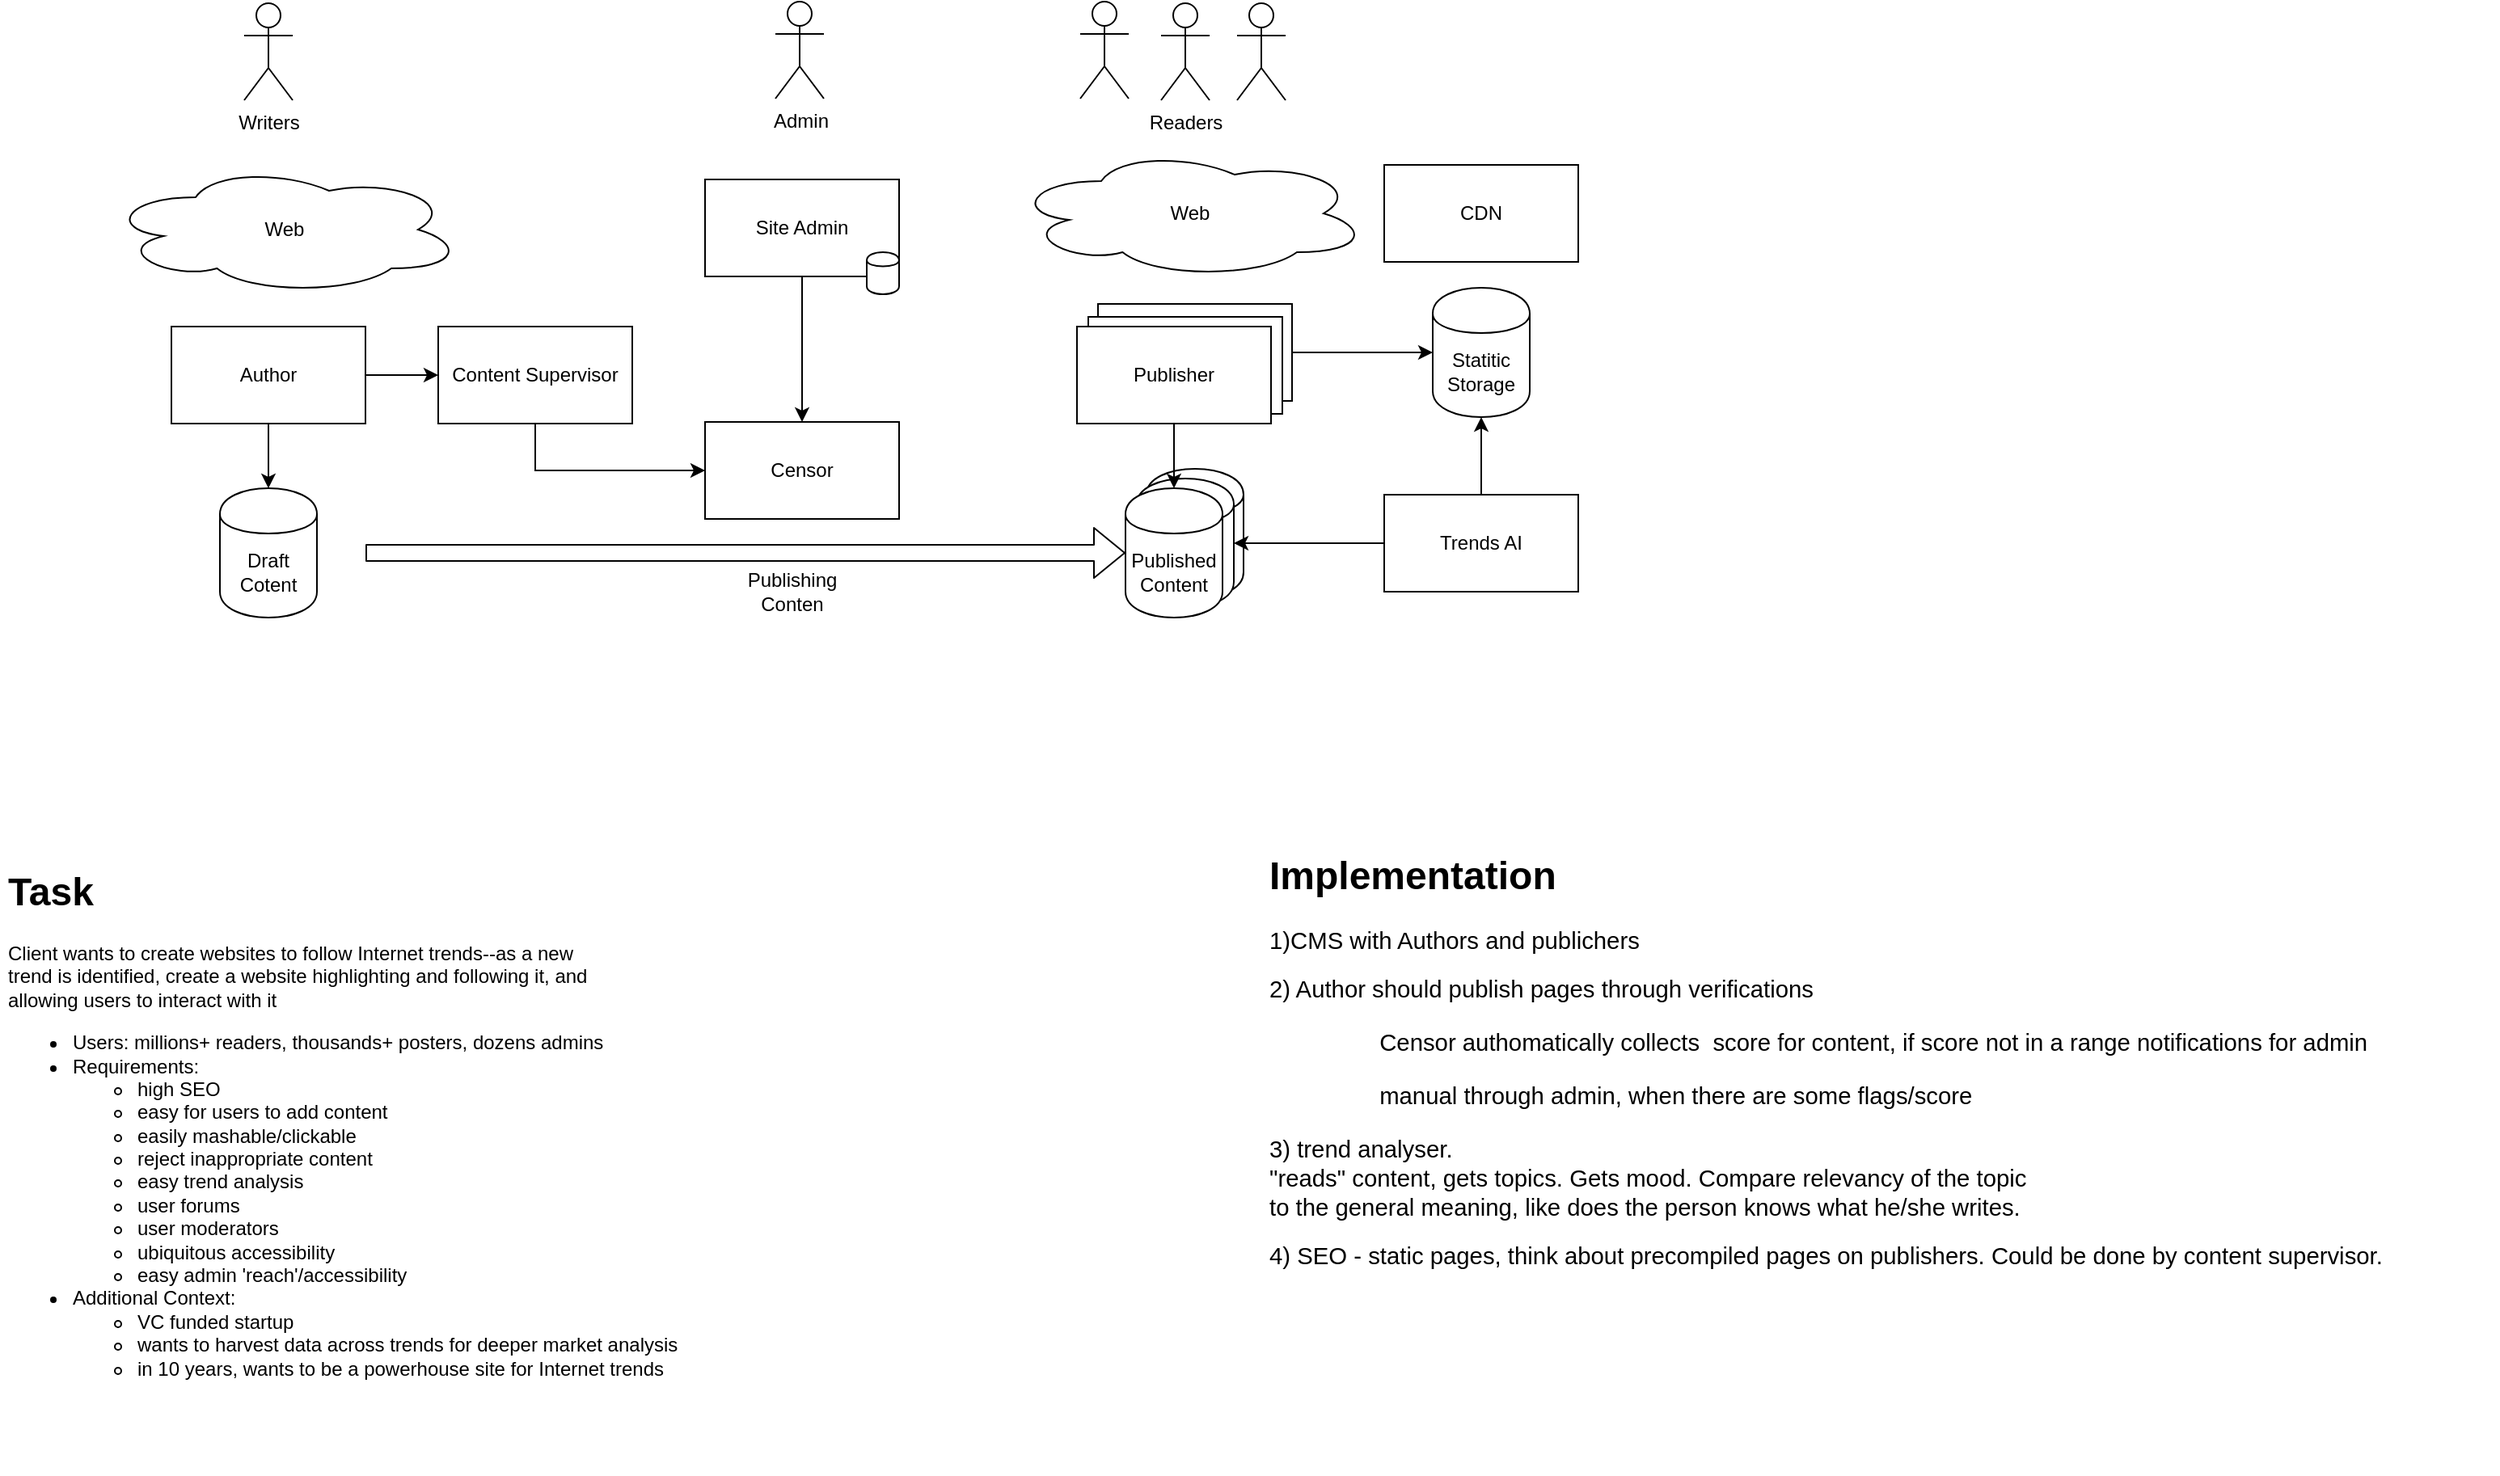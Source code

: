 <mxfile version="11.1.2" type="github"><diagram id="O8m-T_pSWnzpydSP8y3P" name="Page-1"><mxGraphModel dx="1355" dy="755" grid="1" gridSize="10" guides="1" tooltips="1" connect="1" arrows="1" fold="1" page="1" pageScale="1" pageWidth="850" pageHeight="1100" math="0" shadow="0"><root><mxCell id="0"/><mxCell id="1" parent="0"/><mxCell id="gtxhpOZGPuRleCIESJTH-36" style="edgeStyle=orthogonalEdgeStyle;rounded=0;orthogonalLoop=1;jettySize=auto;html=1;exitX=1;exitY=0.5;exitDx=0;exitDy=0;" parent="1" source="gtxhpOZGPuRleCIESJTH-18" target="gtxhpOZGPuRleCIESJTH-35" edge="1"><mxGeometry relative="1" as="geometry"/></mxCell><mxCell id="gtxhpOZGPuRleCIESJTH-18" value="Publisher" style="rounded=0;whiteSpace=wrap;html=1;" parent="1" vertex="1"><mxGeometry x="703" y="196" width="120" height="60" as="geometry"/></mxCell><mxCell id="gtxhpOZGPuRleCIESJTH-15" value="Publisher" style="rounded=0;whiteSpace=wrap;html=1;" parent="1" vertex="1"><mxGeometry x="697" y="204" width="120" height="60" as="geometry"/></mxCell><mxCell id="gtxhpOZGPuRleCIESJTH-17" value="" style="shape=cylinder;whiteSpace=wrap;html=1;boundedLbl=1;backgroundOutline=1;" parent="1" vertex="1"><mxGeometry x="733" y="298" width="60" height="80" as="geometry"/></mxCell><mxCell id="gtxhpOZGPuRleCIESJTH-16" value="" style="shape=cylinder;whiteSpace=wrap;html=1;boundedLbl=1;backgroundOutline=1;" parent="1" vertex="1"><mxGeometry x="727" y="304" width="60" height="80" as="geometry"/></mxCell><mxCell id="gtxhpOZGPuRleCIESJTH-8" style="edgeStyle=orthogonalEdgeStyle;rounded=0;orthogonalLoop=1;jettySize=auto;html=1;exitX=0.5;exitY=1;exitDx=0;exitDy=0;entryX=0.5;entryY=0;entryDx=0;entryDy=0;" parent="1" source="gtxhpOZGPuRleCIESJTH-1" target="gtxhpOZGPuRleCIESJTH-2" edge="1"><mxGeometry relative="1" as="geometry"/></mxCell><mxCell id="gtxhpOZGPuRleCIESJTH-31" style="edgeStyle=orthogonalEdgeStyle;rounded=0;orthogonalLoop=1;jettySize=auto;html=1;exitX=1;exitY=0.5;exitDx=0;exitDy=0;" parent="1" source="gtxhpOZGPuRleCIESJTH-1" target="gtxhpOZGPuRleCIESJTH-30" edge="1"><mxGeometry relative="1" as="geometry"/></mxCell><mxCell id="gtxhpOZGPuRleCIESJTH-1" value="Author" style="rounded=0;whiteSpace=wrap;html=1;" parent="1" vertex="1"><mxGeometry x="130" y="210" width="120" height="60" as="geometry"/></mxCell><mxCell id="gtxhpOZGPuRleCIESJTH-2" value="Draft Cotent" style="shape=cylinder;whiteSpace=wrap;html=1;boundedLbl=1;backgroundOutline=1;" parent="1" vertex="1"><mxGeometry x="160" y="310" width="60" height="80" as="geometry"/></mxCell><mxCell id="gtxhpOZGPuRleCIESJTH-9" style="edgeStyle=orthogonalEdgeStyle;rounded=0;orthogonalLoop=1;jettySize=auto;html=1;exitX=0.5;exitY=1;exitDx=0;exitDy=0;entryX=0.5;entryY=0;entryDx=0;entryDy=0;" parent="1" source="gtxhpOZGPuRleCIESJTH-3" target="gtxhpOZGPuRleCIESJTH-6" edge="1"><mxGeometry relative="1" as="geometry"/></mxCell><mxCell id="gtxhpOZGPuRleCIESJTH-3" value="Publisher" style="rounded=0;whiteSpace=wrap;html=1;" parent="1" vertex="1"><mxGeometry x="690" y="210" width="120" height="60" as="geometry"/></mxCell><mxCell id="gtxhpOZGPuRleCIESJTH-4" value="Censor" style="rounded=0;whiteSpace=wrap;html=1;" parent="1" vertex="1"><mxGeometry x="460" y="269" width="120" height="60" as="geometry"/></mxCell><mxCell id="gtxhpOZGPuRleCIESJTH-5" value="Readers" style="shape=umlActor;verticalLabelPosition=bottom;labelBackgroundColor=#ffffff;verticalAlign=top;html=1;outlineConnect=0;" parent="1" vertex="1"><mxGeometry x="742" y="10" width="30" height="60" as="geometry"/></mxCell><mxCell id="gtxhpOZGPuRleCIESJTH-6" value="Published Content" style="shape=cylinder;whiteSpace=wrap;html=1;boundedLbl=1;backgroundOutline=1;" parent="1" vertex="1"><mxGeometry x="720" y="310" width="60" height="80" as="geometry"/></mxCell><mxCell id="gtxhpOZGPuRleCIESJTH-11" value="" style="shape=flexArrow;endArrow=classic;html=1;entryX=0;entryY=0.5;entryDx=0;entryDy=0;" parent="1" target="gtxhpOZGPuRleCIESJTH-6" edge="1"><mxGeometry width="50" height="50" relative="1" as="geometry"><mxPoint x="250" y="350" as="sourcePoint"/><mxPoint x="505" y="349" as="targetPoint"/></mxGeometry></mxCell><mxCell id="gtxhpOZGPuRleCIESJTH-12" value="&lt;div align=&quot;center&quot;&gt;Publishing&lt;/div&gt;&lt;div align=&quot;center&quot;&gt;Conten&lt;br&gt;&lt;/div&gt;" style="text;html=1;strokeColor=none;fillColor=none;align=center;verticalAlign=middle;whiteSpace=wrap;rounded=0;" parent="1" vertex="1"><mxGeometry x="493.5" y="364" width="40" height="20" as="geometry"/></mxCell><mxCell id="gtxhpOZGPuRleCIESJTH-19" value="CDN" style="rounded=0;whiteSpace=wrap;html=1;" parent="1" vertex="1"><mxGeometry x="880" y="110" width="120" height="60" as="geometry"/></mxCell><mxCell id="gtxhpOZGPuRleCIESJTH-20" value="Web" style="ellipse;shape=cloud;whiteSpace=wrap;html=1;" parent="1" vertex="1"><mxGeometry x="650" y="100" width="220" height="80" as="geometry"/></mxCell><mxCell id="gtxhpOZGPuRleCIESJTH-21" value="Writers" style="shape=umlActor;verticalLabelPosition=bottom;labelBackgroundColor=#ffffff;verticalAlign=top;html=1;outlineConnect=0;" parent="1" vertex="1"><mxGeometry x="175" y="10" width="30" height="60" as="geometry"/></mxCell><mxCell id="gtxhpOZGPuRleCIESJTH-22" value="Web" style="ellipse;shape=cloud;whiteSpace=wrap;html=1;" parent="1" vertex="1"><mxGeometry x="90" y="110" width="220" height="80" as="geometry"/></mxCell><mxCell id="gtxhpOZGPuRleCIESJTH-25" style="edgeStyle=orthogonalEdgeStyle;rounded=0;orthogonalLoop=1;jettySize=auto;html=1;exitX=0.5;exitY=1;exitDx=0;exitDy=0;entryX=0.5;entryY=0;entryDx=0;entryDy=0;" parent="1" source="gtxhpOZGPuRleCIESJTH-23" target="gtxhpOZGPuRleCIESJTH-4" edge="1"><mxGeometry relative="1" as="geometry"/></mxCell><mxCell id="gtxhpOZGPuRleCIESJTH-23" value="Site Admin" style="rounded=0;whiteSpace=wrap;html=1;" parent="1" vertex="1"><mxGeometry x="460" y="119" width="120" height="60" as="geometry"/></mxCell><mxCell id="gtxhpOZGPuRleCIESJTH-24" value="Admin" style="shape=umlActor;verticalLabelPosition=bottom;labelBackgroundColor=#ffffff;verticalAlign=top;html=1;outlineConnect=0;" parent="1" vertex="1"><mxGeometry x="503.5" y="9" width="30" height="60" as="geometry"/></mxCell><mxCell id="gtxhpOZGPuRleCIESJTH-26" value="" style="shape=umlActor;verticalLabelPosition=bottom;labelBackgroundColor=#ffffff;verticalAlign=top;html=1;outlineConnect=0;" parent="1" vertex="1"><mxGeometry x="789" y="10" width="30" height="60" as="geometry"/></mxCell><mxCell id="gtxhpOZGPuRleCIESJTH-27" value="" style="shape=umlActor;verticalLabelPosition=bottom;labelBackgroundColor=#ffffff;verticalAlign=top;html=1;outlineConnect=0;" parent="1" vertex="1"><mxGeometry x="692" y="9" width="30" height="60" as="geometry"/></mxCell><mxCell id="gtxhpOZGPuRleCIESJTH-33" style="edgeStyle=orthogonalEdgeStyle;rounded=0;orthogonalLoop=1;jettySize=auto;html=1;entryX=1;entryY=0.5;entryDx=0;entryDy=0;exitX=0;exitY=0.5;exitDx=0;exitDy=0;" parent="1" source="gtxhpOZGPuRleCIESJTH-29" target="gtxhpOZGPuRleCIESJTH-16" edge="1"><mxGeometry relative="1" as="geometry"><mxPoint x="860" y="350" as="sourcePoint"/><Array as="points"><mxPoint x="870" y="344"/><mxPoint x="870" y="344"/></Array></mxGeometry></mxCell><mxCell id="gtxhpOZGPuRleCIESJTH-37" style="edgeStyle=orthogonalEdgeStyle;rounded=0;orthogonalLoop=1;jettySize=auto;html=1;exitX=0.5;exitY=0;exitDx=0;exitDy=0;entryX=0.5;entryY=1;entryDx=0;entryDy=0;" parent="1" source="gtxhpOZGPuRleCIESJTH-29" target="gtxhpOZGPuRleCIESJTH-35" edge="1"><mxGeometry relative="1" as="geometry"/></mxCell><mxCell id="gtxhpOZGPuRleCIESJTH-29" value="Trends AI" style="rounded=0;whiteSpace=wrap;html=1;" parent="1" vertex="1"><mxGeometry x="880" y="314" width="120" height="60" as="geometry"/></mxCell><mxCell id="gtxhpOZGPuRleCIESJTH-32" style="edgeStyle=orthogonalEdgeStyle;rounded=0;orthogonalLoop=1;jettySize=auto;html=1;exitX=0.5;exitY=1;exitDx=0;exitDy=0;entryX=0;entryY=0.5;entryDx=0;entryDy=0;" parent="1" source="gtxhpOZGPuRleCIESJTH-30" target="gtxhpOZGPuRleCIESJTH-4" edge="1"><mxGeometry relative="1" as="geometry"/></mxCell><mxCell id="gtxhpOZGPuRleCIESJTH-30" value="Content Supervisor" style="rounded=0;whiteSpace=wrap;html=1;" parent="1" vertex="1"><mxGeometry x="295" y="210" width="120" height="60" as="geometry"/></mxCell><mxCell id="gtxhpOZGPuRleCIESJTH-35" value="Statitic Storage" style="shape=cylinder;whiteSpace=wrap;html=1;boundedLbl=1;backgroundOutline=1;" parent="1" vertex="1"><mxGeometry x="910" y="186" width="60" height="80" as="geometry"/></mxCell><mxCell id="86sAWyKUL-z4UjvyPnvu-1" value="&lt;h1&gt;Implementation&lt;/h1&gt;&lt;div class=&quot;OutlineElement Ltr SCXO208696975 BCX2&quot; style=&quot;margin-left: 0px ; direction: ltr&quot;&gt;&lt;p class=&quot;Paragraph SCXO208696975 BCX2&quot; style=&quot;font-weight: normal ; font-style: normal ; vertical-align: baseline ; background-color: transparent ; text-align: left&quot; lang=&quot;EN-US&quot;&gt;&lt;span style=&quot;font-size: 11pt ; font-family: &amp;#34;calibri&amp;#34; , &amp;#34;calibri_msfontservice&amp;#34; , sans-serif ; line-height: 18px&quot; class=&quot;TextRun SCXO208696975 BCX2&quot; lang=&quot;EN-US&quot;&gt;&lt;span class=&quot;NormalTextRun SCXO208696975 BCX2&quot; style=&quot;background-color: inherit&quot;&gt;1)CMS with Authors and &lt;/span&gt;&lt;span class=&quot;SpellingError SCXO208696975 BCX2&quot; style=&quot;background-color: inherit&quot;&gt;publichers&lt;/span&gt;&lt;/span&gt;&lt;span class=&quot;EOP SCXO208696975 BCX2&quot; style=&quot;font-size: 11pt ; line-height: 18px ; font-family: &amp;#34;calibri&amp;#34; , &amp;#34;calibri_msfontservice&amp;#34; , sans-serif&quot;&gt;&amp;nbsp;&lt;/span&gt;&lt;/p&gt;&lt;/div&gt;&lt;div class=&quot;OutlineElement Ltr SCXO208696975 BCX2&quot; style=&quot;margin-left: 0px ; direction: ltr&quot;&gt;&lt;p class=&quot;Paragraph SCXO208696975 BCX2&quot; style=&quot;font-weight: normal ; font-style: normal ; vertical-align: baseline ; background-color: transparent ; text-align: left&quot; lang=&quot;EN-US&quot;&gt;&lt;span style=&quot;font-size: 11pt ; font-family: &amp;#34;calibri&amp;#34; , &amp;#34;calibri_msfontservice&amp;#34; , sans-serif ; line-height: 18px&quot; class=&quot;TextRun SCXO208696975 BCX2&quot; lang=&quot;EN-US&quot;&gt;&lt;span class=&quot;NormalTextRun SCXO208696975 BCX2&quot; style=&quot;background-color: inherit&quot;&gt;2) Author should publish pages through verifications&lt;/span&gt;&lt;/span&gt;&lt;span class=&quot;EOP SCXO208696975 BCX2&quot; style=&quot;font-size: 11pt ; line-height: 18px ; font-family: &amp;#34;calibri&amp;#34; , &amp;#34;calibri_msfontservice&amp;#34; , sans-serif&quot;&gt;&amp;nbsp;&lt;/span&gt;&lt;/p&gt;&lt;ul class=&quot;BulletListStyle1 SCXO208696975 BCX2&quot;&gt;&lt;li style=&quot;display: block ; margin-left: 24px ; font-size: 11pt ; font-family: &amp;#34;calibri&amp;#34; , sans-serif ; vertical-align: baseline ; direction: ltr&quot; class=&quot;OutlineElement Ltr SCXO208696975 BCX2&quot;&gt;&lt;p class=&quot;Paragraph SCXO208696975 BCX2&quot; style=&quot;font-weight: normal ; font-style: normal ; vertical-align: baseline ; background-color: transparent ; text-align: left&quot; lang=&quot;EN-US&quot;&gt;&lt;span style=&quot;font-size: 11pt ; font-family: &amp;#34;calibri&amp;#34; , &amp;#34;calibri_msfontservice&amp;#34; , sans-serif ; line-height: 18px&quot; class=&quot;TextRun SCXO208696975 BCX2&quot; lang=&quot;EN-US&quot;&gt;&lt;span class=&quot;NormalTextRun SCXO208696975 BCX2&quot; style=&quot;background-color: inherit&quot;&gt;&amp;nbsp;&lt;/span&gt;&lt;span class=&quot;SpellingError SCXO208696975 BCX2&quot; style=&quot;background-color: inherit&quot;&gt;Censor authomatic&lt;/span&gt;&lt;span class=&quot;NormalTextRun SCXO208696975 BCX2&quot; style=&quot;background-color: inherit&quot;&gt;ally &lt;/span&gt;&lt;/span&gt;&lt;span style=&quot;font-size: 11pt ; font-family: &amp;#34;calibri&amp;#34; , &amp;#34;calibri_msfontservice&amp;#34; , sans-serif ; line-height: 18px&quot; class=&quot;TextRun SCXO208696975 BCX2&quot; lang=&quot;EN-US&quot;&gt;&lt;span class=&quot;NormalTextRun SCXO208696975 BCX2&quot; style=&quot;background-color: inherit&quot;&gt;&lt;span style=&quot;font-size: 11pt ; font-family: &amp;#34;calibri&amp;#34; , &amp;#34;calibri_msfontservice&amp;#34; , sans-serif ; line-height: 18px&quot; class=&quot;TextRun SCXO208696975 BCX2&quot; lang=&quot;EN-US&quot;&gt;&lt;span class=&quot;SpellingError SCXO208696975 BCX2&quot; style=&quot;background-color: inherit&quot;&gt;collects&amp;nbsp; &lt;/span&gt;&lt;/span&gt;score for content&lt;/span&gt;&lt;/span&gt;&lt;span class=&quot;EOP SCXO208696975 BCX2&quot; style=&quot;font-size: 11pt ; line-height: 18px ; font-family: &amp;#34;calibri&amp;#34; , &amp;#34;calibri_msfontservice&amp;#34; , sans-serif&quot;&gt;, if score not in a range notifications for admin &lt;br&gt;&lt;/span&gt;&lt;/p&gt;&lt;/li&gt;&lt;li style=&quot;display: block ; margin-left: 24px ; font-size: 11pt ; font-family: &amp;#34;calibri&amp;#34; , sans-serif ; vertical-align: baseline ; direction: ltr&quot; class=&quot;OutlineElement Ltr SCXO208696975 BCX2&quot;&gt;&lt;p class=&quot;Paragraph SCXO208696975 BCX2&quot; style=&quot;font-weight: normal ; font-style: normal ; vertical-align: baseline ; background-color: transparent ; text-align: left&quot; lang=&quot;EN-US&quot;&gt;&lt;span style=&quot;font-size: 11pt ; font-family: &amp;#34;calibri&amp;#34; , &amp;#34;calibri_msfontservice&amp;#34; , sans-serif ; line-height: 18px&quot; class=&quot;TextRun SCXO208696975 BCX2&quot; lang=&quot;EN-US&quot;&gt;&lt;span class=&quot;NormalTextRun SCXO208696975 BCX2&quot; style=&quot;background-color: inherit&quot;&gt;&amp;nbsp;manual through admin, when there are some flags/score&lt;/span&gt;&lt;/span&gt;&lt;span class=&quot;EOP SCXO208696975 BCX2&quot; style=&quot;font-size: 11pt ; line-height: 18px ; font-family: &amp;#34;calibri&amp;#34; , &amp;#34;calibri_msfontservice&amp;#34; , sans-serif&quot;&gt;&amp;nbsp;&lt;/span&gt;&lt;/p&gt;&lt;/li&gt;&lt;/ul&gt;&lt;/div&gt;&lt;div class=&quot;OutlineElement Ltr SCXO208696975 BCX2&quot; style=&quot;margin-left: 0px ; direction: ltr&quot;&gt;&lt;p class=&quot;Paragraph SCXO208696975 BCX2&quot; style=&quot;font-weight: normal ; font-style: normal ; vertical-align: baseline ; background-color: transparent ; text-align: left&quot; lang=&quot;EN-US&quot;&gt;&lt;span style=&quot;font-size: 11pt ; font-family: &amp;#34;calibri&amp;#34; , &amp;#34;calibri_msfontservice&amp;#34; , sans-serif ; line-height: 18px&quot; class=&quot;TextRun SCXO208696975 BCX2&quot; lang=&quot;EN-US&quot;&gt;&lt;span class=&quot;NormalTextRun SCXO208696975 BCX2&quot; style=&quot;background-color: inherit&quot;&gt;3) trend &lt;/span&gt;&lt;span class=&quot;SpellingError SCXO208696975 BCX2&quot; style=&quot;background-color: inherit&quot;&gt;analyser&lt;/span&gt;&lt;span class=&quot;NormalTextRun SCXO208696975 BCX2&quot; style=&quot;background-color: inherit&quot;&gt;.&lt;br&gt; &quot;reads&quot; content, gets topics. Gets mood. Compare relevancy of the topic&lt;br&gt; to the general meaning, like does the person knows what he/she writes.&lt;/span&gt;&lt;/span&gt;&lt;span class=&quot;EOP SCXO208696975 BCX2&quot; style=&quot;font-size: 11pt ; line-height: 18px ; font-family: &amp;#34;calibri&amp;#34; , &amp;#34;calibri_msfontservice&amp;#34; , sans-serif&quot;&gt; &lt;br&gt;&lt;/span&gt;&lt;/p&gt;&lt;p class=&quot;Paragraph SCXO208696975 BCX2&quot; style=&quot;font-weight: normal ; font-style: normal ; vertical-align: baseline ; background-color: transparent ; text-align: left&quot; lang=&quot;EN-US&quot;&gt;&lt;span class=&quot;EOP SCXO208696975 BCX2&quot; style=&quot;font-size: 11pt ; line-height: 18px ; font-family: &amp;#34;calibri&amp;#34; , &amp;#34;calibri_msfontservice&amp;#34; , sans-serif&quot;&gt;4) SEO - static pages, think about precompiled pages on publishers. Could be done by content supervisor.&lt;br&gt;&lt;/span&gt;&lt;/p&gt;&lt;/div&gt;" style="text;html=1;strokeColor=none;fillColor=none;spacing=5;spacingTop=-20;whiteSpace=wrap;overflow=hidden;rounded=0;" vertex="1" parent="1"><mxGeometry x="804" y="530" width="765" height="380" as="geometry"/></mxCell><mxCell id="86sAWyKUL-z4UjvyPnvu-2" value="&lt;h1&gt;Task&lt;/h1&gt;&lt;p&gt;Client wants to create websites to follow Internet trends--as a new &lt;br/&gt;trend is identified, create a website highlighting and following it, and&lt;br/&gt; allowing users to interact with it&lt;/p&gt;&lt;ul&gt;&lt;li&gt;Users: millions+ readers, thousands+ posters, dozens admins&lt;/li&gt;&lt;li&gt;Requirements:&lt;/li&gt;&lt;ul&gt;&lt;li&gt;high SEO&lt;/li&gt;&lt;li&gt;easy for users to add content&lt;/li&gt;&lt;li&gt;easily mashable/clickable&lt;/li&gt;&lt;li&gt;reject inappropriate content&lt;/li&gt;&lt;li&gt;easy trend analysis&lt;/li&gt;&lt;li&gt;user forums&lt;/li&gt;&lt;li&gt;user moderators&lt;/li&gt;&lt;li&gt;ubiquitous accessibility&lt;/li&gt;&lt;li&gt;easy admin 'reach'/accessibility&lt;/li&gt;&lt;/ul&gt;&lt;li&gt;Additional Context:&lt;/li&gt;&lt;ul&gt;&lt;li&gt;VC funded startup&lt;/li&gt;&lt;li&gt;wants to harvest data across trends for deeper market analysis&lt;/li&gt;&lt;li&gt;in 10 years, wants to be a powerhouse site for Internet trends&lt;/li&gt;&lt;/ul&gt;&lt;/ul&gt;" style="text;html=1;strokeColor=none;fillColor=none;spacing=5;spacingTop=-20;whiteSpace=wrap;overflow=hidden;rounded=0;" vertex="1" parent="1"><mxGeometry x="24" y="540" width="596" height="380" as="geometry"/></mxCell><mxCell id="86sAWyKUL-z4UjvyPnvu-3" value="" style="shape=cylinder;whiteSpace=wrap;html=1;boundedLbl=1;backgroundOutline=1;" vertex="1" parent="1"><mxGeometry x="560" y="164" width="20" height="26" as="geometry"/></mxCell></root></mxGraphModel></diagram></mxfile>